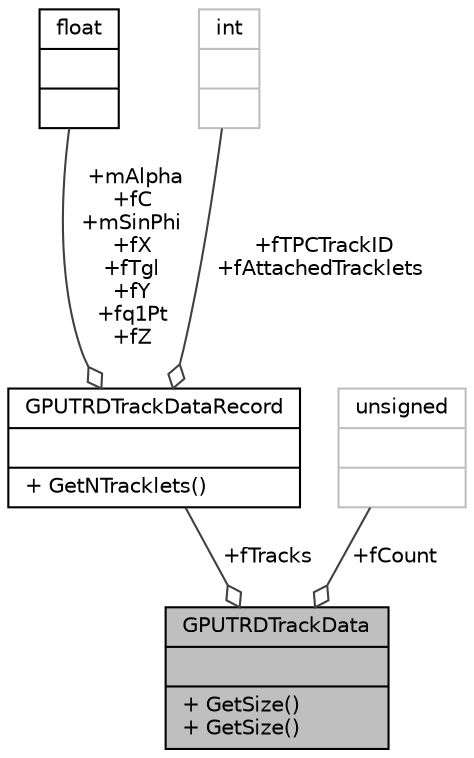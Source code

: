 digraph "GPUTRDTrackData"
{
 // INTERACTIVE_SVG=YES
  bgcolor="transparent";
  edge [fontname="Helvetica",fontsize="10",labelfontname="Helvetica",labelfontsize="10"];
  node [fontname="Helvetica",fontsize="10",shape=record];
  Node1 [label="{GPUTRDTrackData\n||+ GetSize()\l+ GetSize()\l}",height=0.2,width=0.4,color="black", fillcolor="grey75", style="filled", fontcolor="black"];
  Node2 -> Node1 [color="grey25",fontsize="10",style="solid",label=" +fTracks" ,arrowhead="odiamond",fontname="Helvetica"];
  Node2 [label="{GPUTRDTrackDataRecord\n||+ GetNTracklets()\l}",height=0.2,width=0.4,color="black",URL="$d7/d46/structGPUTRDTrackDataRecord.html"];
  Node3 -> Node2 [color="grey25",fontsize="10",style="solid",label=" +mAlpha\n+fC\n+mSinPhi\n+fX\n+fTgl\n+fY\n+fq1Pt\n+fZ" ,arrowhead="odiamond",fontname="Helvetica"];
  Node3 [label="{float\n||}",height=0.2,width=0.4,color="black",URL="$d4/dc3/classfloat.html"];
  Node4 -> Node2 [color="grey25",fontsize="10",style="solid",label=" +fTPCTrackID\n+fAttachedTracklets" ,arrowhead="odiamond",fontname="Helvetica"];
  Node4 [label="{int\n||}",height=0.2,width=0.4,color="grey75"];
  Node5 -> Node1 [color="grey25",fontsize="10",style="solid",label=" +fCount" ,arrowhead="odiamond",fontname="Helvetica"];
  Node5 [label="{unsigned\n||}",height=0.2,width=0.4,color="grey75"];
}
